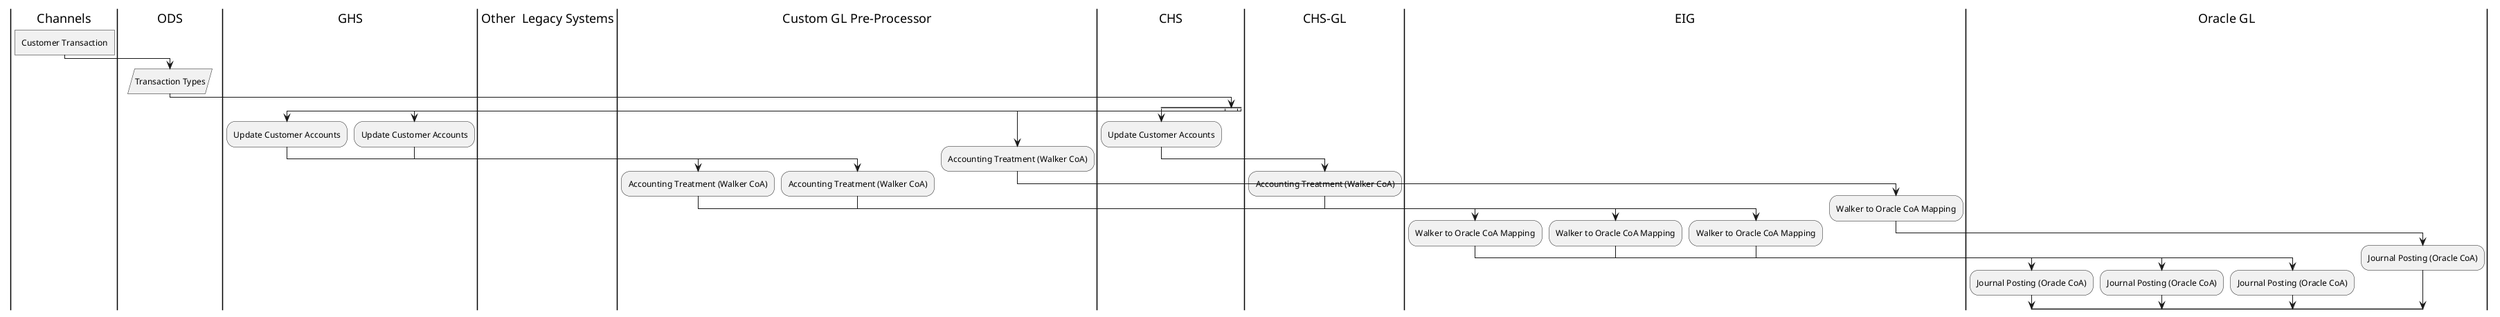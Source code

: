 {
  "sha1": "nem9pgi8yy17k22eyd8eaqor9b3rwpo",
  "insertion": {
    "when": "2024-06-04T17:28:38.518Z",
    "user": "plantuml@gmail.com"
  }
}
@startuml
|Channels|
|ODS|
|GHS|
|Other  Legacy Systems| 
|Custom GL Pre-Processor|
|CHS|
|CHS-GL|
|EIG|
|Oracle GL|
|Channels|
:Customer Transaction]
|ODS|
:Transaction Types/
|CHS|
split
:Update Customer Accounts;
|CHS-GL|
:Accounting Treatment (Walker CoA);
|EIG|
:Walker to Oracle CoA Mapping;
|Oracle GL|
:Journal Posting (Oracle CoA);
|GHS|
split again
:Update Customer Accounts;
|Custom GL Pre-Processor|
:Accounting Treatment (Walker CoA);
|EIG|
:Walker to Oracle CoA Mapping;
|Oracle GL|
:Journal Posting (Oracle CoA);
|GHS|
split again
:Update Customer Accounts;
|Custom GL Pre-Processor|
:Accounting Treatment (Walker CoA);
|EIG|
:Walker to Oracle CoA Mapping;
|Oracle GL|
:Journal Posting (Oracle CoA);
|Custom GL Pre-Processor|
split again
:Accounting Treatment (Walker CoA);
|EIG|
:Walker to Oracle CoA Mapping;
|Oracle GL|
:Journal Posting (Oracle CoA);
end split
@enduml
